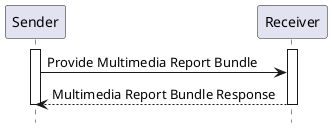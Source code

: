 @startuml

hide footbox

participant "Sender" as Creator
participant "Receiver" as Repo

activate Creator
activate Repo
Creator->Repo: Provide Multimedia Report Bundle
Repo-->Creator: Multimedia Report Bundle Response
deactivate Repo
deactivate Creator

@enduml